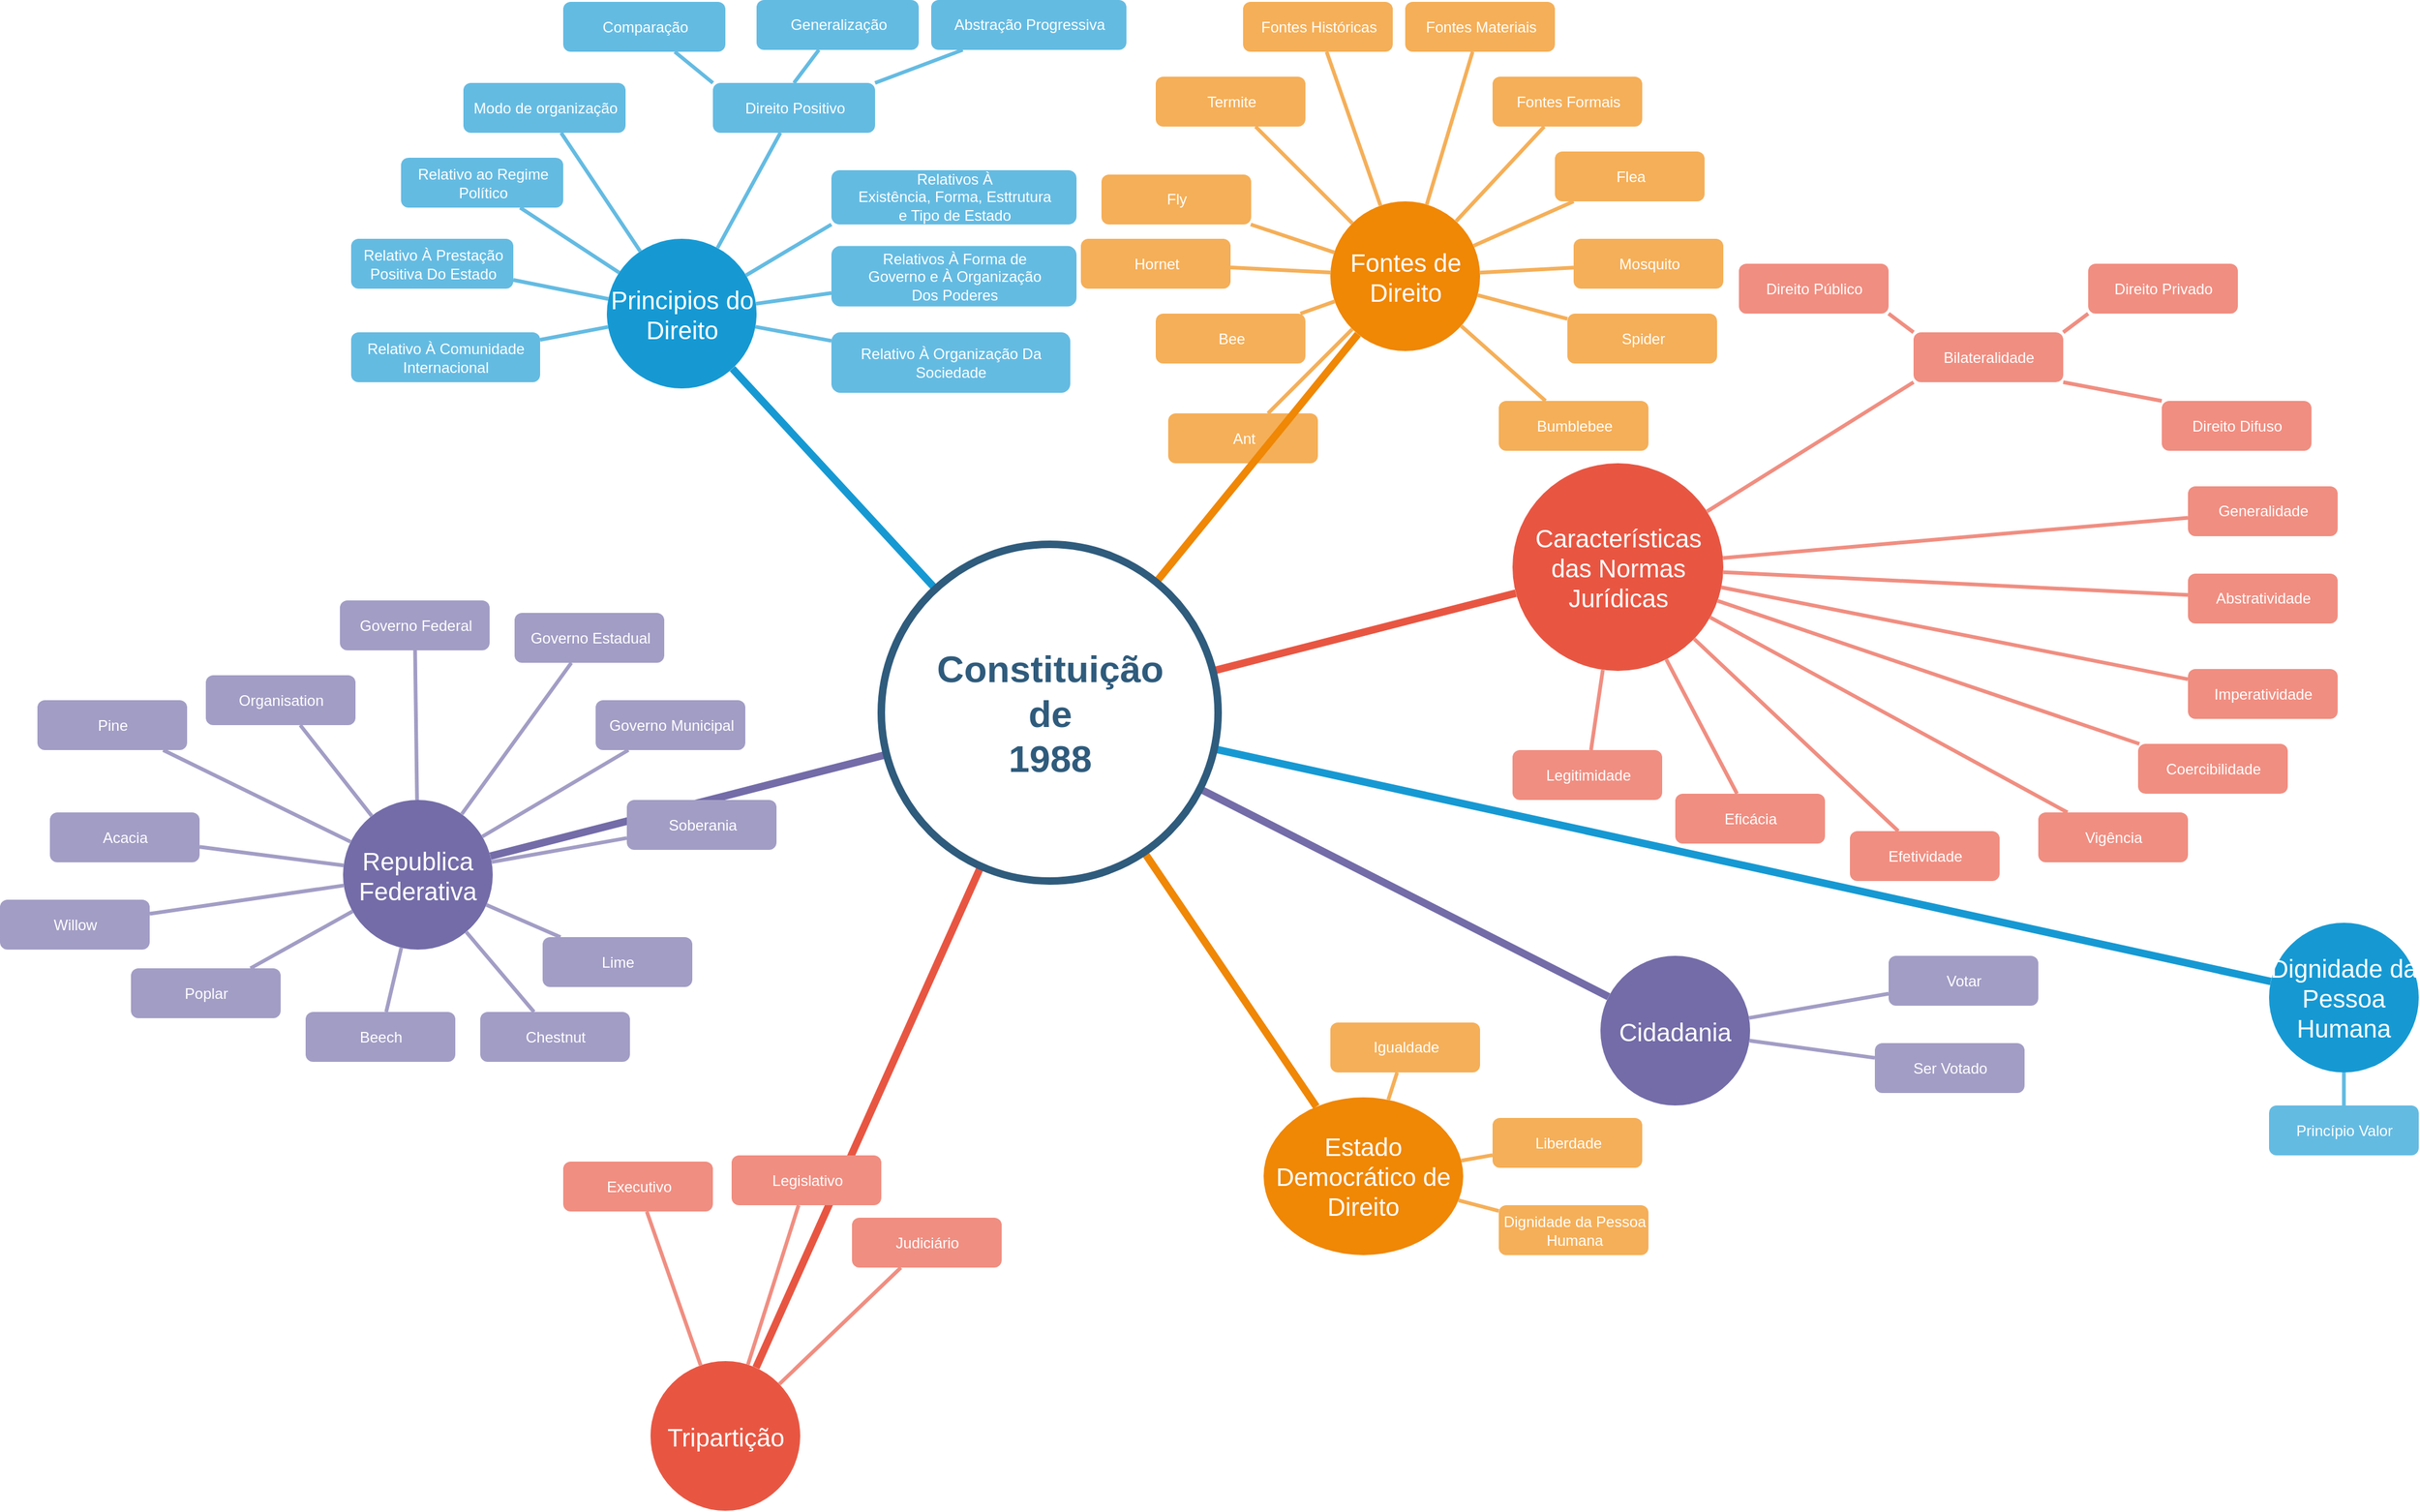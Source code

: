 <mxfile version="14.6.6" type="github">
  <diagram id="6a731a19-8d31-9384-78a2-239565b7b9f0" name="Page-1">
    <mxGraphModel dx="2076" dy="1120" grid="1" gridSize="10" guides="1" tooltips="1" connect="1" arrows="1" fold="1" page="1" pageScale="1" pageWidth="1169" pageHeight="827" background="#ffffff" math="0" shadow="0">
      <root>
        <mxCell id="0" />
        <mxCell id="1" parent="0" />
        <mxCell id="1350" value="&lt;div&gt;Principios do Direito&lt;/div&gt;" style="ellipse;whiteSpace=wrap;html=1;shadow=0;fontFamily=Helvetica;fontSize=20;fontColor=#FFFFFF;align=center;strokeWidth=3;fillColor=#1699D3;strokeColor=none;" parent="1" vertex="1">
          <mxGeometry x="523.5" y="271.5" width="120" height="120" as="geometry" />
        </mxCell>
        <mxCell id="1351" value="&lt;div&gt;Fontes de Direito&lt;/div&gt;" style="ellipse;whiteSpace=wrap;html=1;shadow=0;fontFamily=Helvetica;fontSize=20;fontColor=#FFFFFF;align=center;strokeWidth=3;fillColor=#F08705;strokeColor=none;gradientColor=none;" parent="1" vertex="1">
          <mxGeometry x="1103.5" y="241.5" width="120" height="120" as="geometry" />
        </mxCell>
        <mxCell id="1352" value="Características&lt;br&gt;&lt;div&gt;das Normas &lt;br&gt;&lt;/div&gt;&lt;div&gt;Jurídicas&lt;br&gt;&lt;/div&gt;" style="ellipse;whiteSpace=wrap;html=1;shadow=0;fontFamily=Helvetica;fontSize=20;fontColor=#FFFFFF;align=center;strokeWidth=3;fillColor=#E85642;strokeColor=none;" parent="1" vertex="1">
          <mxGeometry x="1249.5" y="451.5" width="169" height="166.5" as="geometry" />
        </mxCell>
        <mxCell id="1353" value="Dignidade da Pessoa Humana" style="ellipse;whiteSpace=wrap;html=1;shadow=0;fontFamily=Helvetica;fontSize=20;fontColor=#FFFFFF;align=center;strokeWidth=3;fillColor=#1699D3;strokeColor=none;" parent="1" vertex="1">
          <mxGeometry x="1856" y="820" width="120" height="120" as="geometry" />
        </mxCell>
        <mxCell id="1354" value="Cidadania" style="ellipse;whiteSpace=wrap;html=1;shadow=0;fontFamily=Helvetica;fontSize=20;fontColor=#FFFFFF;align=center;strokeWidth=3;fillColor=#736ca8;strokeColor=none;" parent="1" vertex="1">
          <mxGeometry x="1320" y="846.5" width="120" height="120" as="geometry" />
        </mxCell>
        <mxCell id="1355" value="Estado Democrático de Direito" style="ellipse;whiteSpace=wrap;html=1;shadow=0;fontFamily=Helvetica;fontSize=20;fontColor=#FFFFFF;align=center;strokeWidth=3;fillColor=#F08705;strokeColor=none;" parent="1" vertex="1">
          <mxGeometry x="1050" y="960" width="160" height="126.5" as="geometry" />
        </mxCell>
        <mxCell id="1356" value="&lt;div&gt;Tripartição&lt;/div&gt;" style="ellipse;whiteSpace=wrap;html=1;shadow=0;fontFamily=Helvetica;fontSize=20;fontColor=#FFFFFF;align=center;strokeWidth=3;fillColor=#E85642;strokeColor=none;" parent="1" vertex="1">
          <mxGeometry x="558.5" y="1171.5" width="120" height="120" as="geometry" />
        </mxCell>
        <mxCell id="1357" value="Ant" style="rounded=1;fillColor=#f5af58;strokeColor=none;strokeWidth=3;shadow=0;html=1;fontColor=#FFFFFF;" parent="1" vertex="1">
          <mxGeometry x="973.5" y="411.5" width="120" height="40" as="geometry" />
        </mxCell>
        <mxCell id="1358" value="&lt;div&gt;Relativo À Organização Da&lt;/div&gt;&lt;div&gt;Sociedade&lt;br&gt;&lt;/div&gt;" style="rounded=1;fillColor=#64BBE2;strokeColor=none;strokeWidth=3;shadow=0;html=1;fontColor=#FFFFFF;" parent="1" vertex="1">
          <mxGeometry x="703.5" y="346.5" width="191.5" height="48.5" as="geometry" />
        </mxCell>
        <mxCell id="1359" style="endArrow=none;strokeWidth=6;strokeColor=#1699D3;html=1;" parent="1" source="1515" target="1350" edge="1">
          <mxGeometry relative="1" as="geometry" />
        </mxCell>
        <mxCell id="1360" style="endArrow=none;strokeWidth=6;strokeColor=#f08705;html=1;" parent="1" source="1515" target="1351" edge="1">
          <mxGeometry relative="1" as="geometry" />
        </mxCell>
        <mxCell id="1361" style="endArrow=none;strokeWidth=6;strokeColor=#E85642;html=1;" parent="1" source="1515" target="1352" edge="1">
          <mxGeometry relative="1" as="geometry" />
        </mxCell>
        <mxCell id="1362" style="endArrow=none;strokeWidth=6;strokeColor=#1699D3;html=1;" parent="1" source="1515" target="1353" edge="1">
          <mxGeometry relative="1" as="geometry" />
        </mxCell>
        <mxCell id="1363" style="endArrow=none;strokeWidth=6;strokeColor=#736CA8;html=1;" parent="1" source="1515" target="1516" edge="1">
          <mxGeometry relative="1" as="geometry" />
        </mxCell>
        <mxCell id="1364" style="endArrow=none;strokeWidth=6;strokeColor=#736ca8;html=1;" parent="1" source="1515" target="1354" edge="1">
          <mxGeometry relative="1" as="geometry" />
        </mxCell>
        <mxCell id="1365" value="" style="edgeStyle=none;endArrow=none;strokeWidth=6;strokeColor=#F08705;html=1;" parent="1" source="1515" target="1355" edge="1">
          <mxGeometry x="181" y="226.5" width="100" height="100" as="geometry">
            <mxPoint x="181" y="326.5" as="sourcePoint" />
            <mxPoint x="281" y="226.5" as="targetPoint" />
          </mxGeometry>
        </mxCell>
        <mxCell id="1366" value="" style="edgeStyle=none;endArrow=none;strokeWidth=6;strokeColor=#E85642;html=1;" parent="1" source="1515" target="1356" edge="1">
          <mxGeometry x="181" y="226.5" width="100" height="100" as="geometry">
            <mxPoint x="181" y="326.5" as="sourcePoint" />
            <mxPoint x="281" y="226.5" as="targetPoint" />
          </mxGeometry>
        </mxCell>
        <mxCell id="1367" value="&lt;div&gt;Relativos À Forma de&lt;/div&gt;&lt;div&gt;Governo e À Organização&lt;/div&gt;&lt;div&gt;Dos Poderes&lt;br&gt;&lt;/div&gt;" style="rounded=1;fillColor=#64BBE2;strokeColor=none;strokeWidth=3;shadow=0;html=1;fontColor=#FFFFFF;" parent="1" vertex="1">
          <mxGeometry x="703.5" y="277.25" width="196.5" height="48.5" as="geometry" />
        </mxCell>
        <mxCell id="1368" value="&lt;div&gt;Relativo À Comunidade&lt;/div&gt;&lt;div&gt;Internacional&lt;br&gt;&lt;/div&gt;" style="rounded=1;fillColor=#64BBE2;strokeColor=none;strokeWidth=3;shadow=0;html=1;fontColor=#FFFFFF;" parent="1" vertex="1">
          <mxGeometry x="318.5" y="346.5" width="151.5" height="40" as="geometry" />
        </mxCell>
        <mxCell id="1369" value="&lt;div&gt;Relativo À Prestação &lt;br&gt;&lt;/div&gt;&lt;div&gt;Positiva Do Estado&lt;br&gt;&lt;/div&gt;" style="rounded=1;fillColor=#64BBE2;strokeColor=none;strokeWidth=3;shadow=0;html=1;fontColor=#FFFFFF;" parent="1" vertex="1">
          <mxGeometry x="318.5" y="271.5" width="130" height="40" as="geometry" />
        </mxCell>
        <mxCell id="1370" value="&lt;div&gt;Relativo ao Regime&lt;/div&gt;&lt;div&gt;Político&lt;br&gt;&lt;/div&gt;" style="rounded=1;fillColor=#64BBE2;strokeColor=none;strokeWidth=3;shadow=0;html=1;fontColor=#FFFFFF;" parent="1" vertex="1">
          <mxGeometry x="358.5" y="206.5" width="130" height="40" as="geometry" />
        </mxCell>
        <mxCell id="1371" value="Modo de organização" style="rounded=1;fillColor=#64BBE2;strokeColor=none;strokeWidth=3;shadow=0;html=1;fontColor=#FFFFFF;" parent="1" vertex="1">
          <mxGeometry x="408.5" y="146.5" width="130" height="40" as="geometry" />
        </mxCell>
        <mxCell id="1372" value="Abstração Progressiva" style="rounded=1;fillColor=#64BBE2;strokeColor=none;strokeWidth=3;shadow=0;html=1;fontColor=#FFFFFF;" parent="1" vertex="1">
          <mxGeometry x="783.5" y="80" width="156.5" height="40" as="geometry" />
        </mxCell>
        <mxCell id="1373" value="Direito Positivo" style="rounded=1;fillColor=#64BBE2;strokeColor=none;strokeWidth=3;shadow=0;html=1;fontColor=#FFFFFF;" parent="1" vertex="1">
          <mxGeometry x="608.5" y="146.5" width="130" height="40" as="geometry" />
        </mxCell>
        <mxCell id="1374" value="Comparação" style="rounded=1;fillColor=#64BBE2;strokeColor=none;strokeWidth=3;shadow=0;html=1;fontColor=#FFFFFF;" parent="1" vertex="1">
          <mxGeometry x="488.5" y="81.5" width="130" height="40" as="geometry" />
        </mxCell>
        <mxCell id="1375" value="Generalização" style="rounded=1;fillColor=#64BBE2;strokeColor=none;strokeWidth=3;shadow=0;html=1;fontColor=#FFFFFF;" parent="1" vertex="1">
          <mxGeometry x="643.5" y="80" width="130" height="40" as="geometry" />
        </mxCell>
        <mxCell id="1376" value="&lt;div&gt;Relativos À &lt;br&gt;&lt;/div&gt;&lt;div&gt;Existência, Forma, Esttrutura&lt;/div&gt;&lt;div&gt;e Tipo de Estado&lt;br&gt;&lt;/div&gt;" style="rounded=1;fillColor=#64BBE2;strokeColor=none;strokeWidth=3;shadow=0;html=1;fontColor=#FFFFFF;" parent="1" vertex="1">
          <mxGeometry x="703.5" y="216.5" width="196.5" height="43.5" as="geometry" />
        </mxCell>
        <mxCell id="1377" value="" style="edgeStyle=none;endArrow=none;strokeWidth=3;strokeColor=#64BBE2;html=1;entryX=0;entryY=1;entryDx=0;entryDy=0;" parent="1" source="1350" target="1376" edge="1">
          <mxGeometry x="-221.5" y="56.5" width="100" height="100" as="geometry">
            <mxPoint x="-221.5" y="156.5" as="sourcePoint" />
            <mxPoint x="-121.5" y="56.5" as="targetPoint" />
          </mxGeometry>
        </mxCell>
        <mxCell id="1378" value="" style="edgeStyle=none;endArrow=none;strokeWidth=3;strokeColor=#64BBE2;html=1;" parent="1" source="1350" target="1367" edge="1">
          <mxGeometry x="-221.5" y="56.5" width="100" height="100" as="geometry">
            <mxPoint x="-221.5" y="156.5" as="sourcePoint" />
            <mxPoint x="-121.5" y="56.5" as="targetPoint" />
          </mxGeometry>
        </mxCell>
        <mxCell id="1379" value="" style="edgeStyle=none;endArrow=none;strokeWidth=3;strokeColor=#64BBE2;html=1;" parent="1" source="1350" target="1358" edge="1">
          <mxGeometry x="-221.5" y="56.5" width="100" height="100" as="geometry">
            <mxPoint x="-221.5" y="156.5" as="sourcePoint" />
            <mxPoint x="-121.5" y="56.5" as="targetPoint" />
          </mxGeometry>
        </mxCell>
        <mxCell id="1380" value="" style="edgeStyle=none;endArrow=none;strokeWidth=3;strokeColor=#64BBE2;html=1;" parent="1" source="1350" target="1368" edge="1">
          <mxGeometry x="-221.5" y="56.5" width="100" height="100" as="geometry">
            <mxPoint x="-221.5" y="156.5" as="sourcePoint" />
            <mxPoint x="-121.5" y="56.5" as="targetPoint" />
          </mxGeometry>
        </mxCell>
        <mxCell id="1381" value="" style="edgeStyle=none;endArrow=none;strokeWidth=3;strokeColor=#64BBE2;html=1;" parent="1" source="1350" target="1369" edge="1">
          <mxGeometry x="-221.5" y="56.5" width="100" height="100" as="geometry">
            <mxPoint x="-221.5" y="156.5" as="sourcePoint" />
            <mxPoint x="-121.5" y="56.5" as="targetPoint" />
          </mxGeometry>
        </mxCell>
        <mxCell id="1382" value="" style="edgeStyle=none;endArrow=none;strokeWidth=3;strokeColor=#64BBE2;html=1;" parent="1" source="1350" target="1370" edge="1">
          <mxGeometry x="-221.5" y="56.5" width="100" height="100" as="geometry">
            <mxPoint x="-221.5" y="156.5" as="sourcePoint" />
            <mxPoint x="-121.5" y="56.5" as="targetPoint" />
          </mxGeometry>
        </mxCell>
        <mxCell id="1383" value="" style="edgeStyle=none;endArrow=none;strokeWidth=3;strokeColor=#64BBE2;html=1;" parent="1" source="1350" target="1371" edge="1">
          <mxGeometry x="-221.5" y="56.5" width="100" height="100" as="geometry">
            <mxPoint x="-221.5" y="156.5" as="sourcePoint" />
            <mxPoint x="-121.5" y="56.5" as="targetPoint" />
          </mxGeometry>
        </mxCell>
        <mxCell id="1384" value="" style="edgeStyle=none;endArrow=none;strokeWidth=3;strokeColor=#64BBE2;html=1;exitX=1;exitY=0;exitDx=0;exitDy=0;" parent="1" source="1373" target="1372" edge="1">
          <mxGeometry x="-221.5" y="56.5" width="100" height="100" as="geometry">
            <mxPoint x="-221.5" y="156.5" as="sourcePoint" />
            <mxPoint x="-121.5" y="56.5" as="targetPoint" />
          </mxGeometry>
        </mxCell>
        <mxCell id="1385" value="" style="edgeStyle=none;endArrow=none;strokeWidth=3;strokeColor=#64BBE2;html=1;" parent="1" source="1350" target="1373" edge="1">
          <mxGeometry x="-221.5" y="56.5" width="100" height="100" as="geometry">
            <mxPoint x="-221.5" y="156.5" as="sourcePoint" />
            <mxPoint x="-121.5" y="56.5" as="targetPoint" />
          </mxGeometry>
        </mxCell>
        <mxCell id="1386" value="" style="edgeStyle=none;endArrow=none;strokeWidth=3;strokeColor=#64BBE2;html=1;exitX=0;exitY=0;exitDx=0;exitDy=0;" parent="1" source="1373" target="1374" edge="1">
          <mxGeometry x="-221.5" y="56.5" width="100" height="100" as="geometry">
            <mxPoint x="-221.5" y="156.5" as="sourcePoint" />
            <mxPoint x="-121.5" y="56.5" as="targetPoint" />
          </mxGeometry>
        </mxCell>
        <mxCell id="1387" value="" style="edgeStyle=none;endArrow=none;strokeWidth=3;strokeColor=#64BBE2;html=1;exitX=0.5;exitY=0;exitDx=0;exitDy=0;" parent="1" source="1373" target="1375" edge="1">
          <mxGeometry x="-221.5" y="56.5" width="100" height="100" as="geometry">
            <mxPoint x="-221.5" y="156.5" as="sourcePoint" />
            <mxPoint x="-121.5" y="56.5" as="targetPoint" />
          </mxGeometry>
        </mxCell>
        <mxCell id="1388" value="Bee" style="rounded=1;fillColor=#f5af58;strokeColor=none;strokeWidth=3;shadow=0;html=1;fontColor=#FFFFFF;" parent="1" vertex="1">
          <mxGeometry x="963.5" y="331.5" width="120" height="40" as="geometry" />
        </mxCell>
        <mxCell id="1389" value="Hornet" style="rounded=1;fillColor=#f5af58;strokeColor=none;strokeWidth=3;shadow=0;html=1;fontColor=#FFFFFF;" parent="1" vertex="1">
          <mxGeometry x="903.5" y="271.5" width="120" height="40" as="geometry" />
        </mxCell>
        <mxCell id="1390" value="Fly" style="rounded=1;fillColor=#f5af58;strokeColor=none;strokeWidth=3;shadow=0;html=1;fontColor=#FFFFFF;" parent="1" vertex="1">
          <mxGeometry x="920" y="220" width="120" height="40" as="geometry" />
        </mxCell>
        <mxCell id="1391" value="Termite" style="rounded=1;fillColor=#f5af58;strokeColor=none;strokeWidth=3;shadow=0;html=1;fontColor=#FFFFFF;" parent="1" vertex="1">
          <mxGeometry x="963.5" y="141.5" width="120" height="40" as="geometry" />
        </mxCell>
        <mxCell id="1392" value="Fontes Históricas" style="rounded=1;fillColor=#f5af58;strokeColor=none;strokeWidth=3;shadow=0;html=1;fontColor=#FFFFFF;" parent="1" vertex="1">
          <mxGeometry x="1033.5" y="81.5" width="120" height="40" as="geometry" />
        </mxCell>
        <mxCell id="1393" value="&lt;div&gt;Fontes Materiais&lt;/div&gt;" style="rounded=1;fillColor=#f5af58;strokeColor=none;strokeWidth=3;shadow=0;html=1;fontColor=#FFFFFF;" parent="1" vertex="1">
          <mxGeometry x="1163.5" y="81.5" width="120" height="40" as="geometry" />
        </mxCell>
        <mxCell id="1394" value="&lt;div&gt;Fontes Formais&lt;/div&gt;" style="rounded=1;fillColor=#f5af58;strokeColor=none;strokeWidth=3;shadow=0;html=1;fontColor=#FFFFFF;" parent="1" vertex="1">
          <mxGeometry x="1233.5" y="141.5" width="120" height="40" as="geometry" />
        </mxCell>
        <mxCell id="1395" value="Flea" style="rounded=1;fillColor=#f5af58;strokeColor=none;strokeWidth=3;shadow=0;html=1;fontColor=#FFFFFF;" parent="1" vertex="1">
          <mxGeometry x="1283.5" y="201.5" width="120" height="40" as="geometry" />
        </mxCell>
        <mxCell id="1396" value="Mosquito" style="rounded=1;fillColor=#f5af58;strokeColor=none;strokeWidth=3;shadow=0;html=1;fontColor=#FFFFFF;" parent="1" vertex="1">
          <mxGeometry x="1298.5" y="271.5" width="120" height="40" as="geometry" />
        </mxCell>
        <mxCell id="1397" value="Spider" style="rounded=1;fillColor=#f5af58;strokeColor=none;strokeWidth=3;shadow=0;html=1;fontColor=#FFFFFF;" parent="1" vertex="1">
          <mxGeometry x="1293.5" y="331.5" width="120" height="40" as="geometry" />
        </mxCell>
        <mxCell id="1398" value="Bumblebee" style="rounded=1;fillColor=#f5af58;strokeColor=none;strokeWidth=3;shadow=0;html=1;fontColor=#FFFFFF;" parent="1" vertex="1">
          <mxGeometry x="1238.5" y="401.5" width="120" height="40" as="geometry" />
        </mxCell>
        <mxCell id="1399" value="" style="edgeStyle=none;endArrow=none;strokeWidth=3;strokeColor=#F5AF58;html=1;" parent="1" source="1351" target="1357" edge="1">
          <mxGeometry x="3.5" y="21.5" width="100" height="100" as="geometry">
            <mxPoint x="3.5" y="121.5" as="sourcePoint" />
            <mxPoint x="103.5" y="21.5" as="targetPoint" />
          </mxGeometry>
        </mxCell>
        <mxCell id="1400" value="" style="edgeStyle=none;endArrow=none;strokeWidth=3;strokeColor=#F5AF58;html=1;" parent="1" source="1351" target="1388" edge="1">
          <mxGeometry x="3.5" y="21.5" width="100" height="100" as="geometry">
            <mxPoint x="3.5" y="121.5" as="sourcePoint" />
            <mxPoint x="103.5" y="21.5" as="targetPoint" />
          </mxGeometry>
        </mxCell>
        <mxCell id="1401" value="" style="edgeStyle=none;endArrow=none;strokeWidth=3;strokeColor=#F5AF58;html=1;" parent="1" source="1351" target="1389" edge="1">
          <mxGeometry x="3.5" y="21.5" width="100" height="100" as="geometry">
            <mxPoint x="3.5" y="121.5" as="sourcePoint" />
            <mxPoint x="103.5" y="21.5" as="targetPoint" />
          </mxGeometry>
        </mxCell>
        <mxCell id="1402" value="" style="edgeStyle=none;endArrow=none;strokeWidth=3;strokeColor=#F5AF58;html=1;" parent="1" source="1351" target="1390" edge="1">
          <mxGeometry x="3.5" y="21.5" width="100" height="100" as="geometry">
            <mxPoint x="3.5" y="121.5" as="sourcePoint" />
            <mxPoint x="103.5" y="21.5" as="targetPoint" />
          </mxGeometry>
        </mxCell>
        <mxCell id="1403" value="" style="edgeStyle=none;endArrow=none;strokeWidth=3;strokeColor=#F5AF58;html=1;" parent="1" source="1351" target="1391" edge="1">
          <mxGeometry x="3.5" y="21.5" width="100" height="100" as="geometry">
            <mxPoint x="3.5" y="121.5" as="sourcePoint" />
            <mxPoint x="103.5" y="21.5" as="targetPoint" />
          </mxGeometry>
        </mxCell>
        <mxCell id="1404" value="" style="edgeStyle=none;endArrow=none;strokeWidth=3;strokeColor=#F5AF58;html=1;" parent="1" source="1351" target="1392" edge="1">
          <mxGeometry x="3.5" y="21.5" width="100" height="100" as="geometry">
            <mxPoint x="3.5" y="121.5" as="sourcePoint" />
            <mxPoint x="103.5" y="21.5" as="targetPoint" />
          </mxGeometry>
        </mxCell>
        <mxCell id="1405" value="" style="edgeStyle=none;endArrow=none;strokeWidth=3;strokeColor=#F5AF58;html=1;" parent="1" source="1351" target="1393" edge="1">
          <mxGeometry x="3.5" y="21.5" width="100" height="100" as="geometry">
            <mxPoint x="3.5" y="121.5" as="sourcePoint" />
            <mxPoint x="103.5" y="21.5" as="targetPoint" />
          </mxGeometry>
        </mxCell>
        <mxCell id="1406" value="" style="edgeStyle=none;endArrow=none;strokeWidth=3;strokeColor=#F5AF58;html=1;" parent="1" source="1351" target="1394" edge="1">
          <mxGeometry x="3.5" y="21.5" width="100" height="100" as="geometry">
            <mxPoint x="3.5" y="121.5" as="sourcePoint" />
            <mxPoint x="103.5" y="21.5" as="targetPoint" />
          </mxGeometry>
        </mxCell>
        <mxCell id="1407" value="" style="edgeStyle=none;endArrow=none;strokeWidth=3;strokeColor=#F5AF58;html=1;" parent="1" source="1351" target="1395" edge="1">
          <mxGeometry x="3.5" y="21.5" width="100" height="100" as="geometry">
            <mxPoint x="3.5" y="121.5" as="sourcePoint" />
            <mxPoint x="103.5" y="21.5" as="targetPoint" />
          </mxGeometry>
        </mxCell>
        <mxCell id="1408" value="" style="edgeStyle=none;endArrow=none;strokeWidth=3;strokeColor=#F5AF58;html=1;" parent="1" source="1351" target="1396" edge="1">
          <mxGeometry x="3.5" y="21.5" width="100" height="100" as="geometry">
            <mxPoint x="3.5" y="121.5" as="sourcePoint" />
            <mxPoint x="103.5" y="21.5" as="targetPoint" />
          </mxGeometry>
        </mxCell>
        <mxCell id="1409" value="" style="edgeStyle=none;endArrow=none;strokeWidth=3;strokeColor=#F5AF58;html=1;" parent="1" source="1351" target="1397" edge="1">
          <mxGeometry x="3.5" y="21.5" width="100" height="100" as="geometry">
            <mxPoint x="3.5" y="121.5" as="sourcePoint" />
            <mxPoint x="103.5" y="21.5" as="targetPoint" />
          </mxGeometry>
        </mxCell>
        <mxCell id="1410" value="" style="edgeStyle=none;endArrow=none;strokeWidth=3;strokeColor=#F5AF58;html=1;" parent="1" source="1351" target="1398" edge="1">
          <mxGeometry x="3.5" y="21.5" width="100" height="100" as="geometry">
            <mxPoint x="3.5" y="121.5" as="sourcePoint" />
            <mxPoint x="103.5" y="21.5" as="targetPoint" />
          </mxGeometry>
        </mxCell>
        <mxCell id="1411" value="Imperatividade" style="rounded=1;fillColor=#f08e81;strokeColor=none;strokeWidth=3;shadow=0;html=1;fontColor=#FFFFFF;" parent="1" vertex="1">
          <mxGeometry x="1791" y="616.5" width="120" height="40" as="geometry" />
        </mxCell>
        <mxCell id="1412" value="Coercibilidade" style="rounded=1;fillColor=#f08e81;strokeColor=none;strokeWidth=3;shadow=0;html=1;fontColor=#FFFFFF;" parent="1" vertex="1">
          <mxGeometry x="1751" y="676.5" width="120" height="40" as="geometry" />
        </mxCell>
        <mxCell id="1413" value="Legitimidade" style="rounded=1;fillColor=#f08e81;strokeColor=none;strokeWidth=3;shadow=0;html=1;fontColor=#FFFFFF;" parent="1" vertex="1">
          <mxGeometry x="1249.5" y="681.5" width="120" height="40" as="geometry" />
        </mxCell>
        <mxCell id="1414" value="Efetividade" style="rounded=1;fillColor=#f08e81;strokeColor=none;strokeWidth=3;shadow=0;html=1;fontColor=#FFFFFF;" parent="1" vertex="1">
          <mxGeometry x="1520" y="746.5" width="120" height="40" as="geometry" />
        </mxCell>
        <mxCell id="1415" value="Vigência" style="rounded=1;fillColor=#f08e81;strokeColor=none;strokeWidth=3;shadow=0;html=1;fontColor=#FFFFFF;" parent="1" vertex="1">
          <mxGeometry x="1671" y="731.5" width="120" height="40" as="geometry" />
        </mxCell>
        <mxCell id="1416" value="Direito Difuso" style="rounded=1;fillColor=#f08e81;strokeColor=none;strokeWidth=3;shadow=0;html=1;fontColor=#FFFFFF;" parent="1" vertex="1">
          <mxGeometry x="1770" y="401.5" width="120" height="40" as="geometry" />
        </mxCell>
        <mxCell id="1417" value="&lt;div&gt;Bilateralidade&lt;/div&gt;" style="rounded=1;fillColor=#f08e81;strokeColor=none;strokeWidth=3;shadow=0;html=1;fontColor=#FFFFFF;" parent="1" vertex="1">
          <mxGeometry x="1571" y="346.5" width="120" height="40" as="geometry" />
        </mxCell>
        <mxCell id="1418" value="&lt;div&gt;Direito Privado&lt;/div&gt;" style="rounded=1;fillColor=#f08e81;strokeColor=none;strokeWidth=3;shadow=0;html=1;fontColor=#FFFFFF;" parent="1" vertex="1">
          <mxGeometry x="1711" y="291.5" width="120" height="40" as="geometry" />
        </mxCell>
        <mxCell id="1419" value="&lt;div&gt;Direito Público&lt;/div&gt;" style="rounded=1;fillColor=#f08e81;strokeColor=none;strokeWidth=3;shadow=0;html=1;fontColor=#FFFFFF;" parent="1" vertex="1">
          <mxGeometry x="1431" y="291.5" width="120" height="40" as="geometry" />
        </mxCell>
        <mxCell id="1420" value="Eficácia" style="rounded=1;fillColor=#f08e81;strokeColor=none;strokeWidth=3;shadow=0;html=1;fontColor=#FFFFFF;" parent="1" vertex="1">
          <mxGeometry x="1380" y="716.5" width="120" height="40" as="geometry" />
        </mxCell>
        <mxCell id="1421" value="Generalidade" style="rounded=1;fillColor=#f08e81;strokeColor=none;strokeWidth=3;shadow=0;html=1;fontColor=#FFFFFF;" parent="1" vertex="1">
          <mxGeometry x="1791" y="470" width="120" height="40" as="geometry" />
        </mxCell>
        <mxCell id="1422" value="Abstratividade" style="rounded=1;fillColor=#f08e81;strokeColor=none;strokeWidth=3;shadow=0;html=1;fontColor=#FFFFFF;" parent="1" vertex="1">
          <mxGeometry x="1791" y="540" width="120" height="40" as="geometry" />
        </mxCell>
        <mxCell id="1423" value="" style="edgeStyle=none;endArrow=none;strokeWidth=3;strokeColor=#F08E81;html=1;" parent="1" source="1352" target="1411" edge="1">
          <mxGeometry x="31" y="106.5" width="100" height="100" as="geometry">
            <mxPoint x="31" y="206.5" as="sourcePoint" />
            <mxPoint x="131" y="106.5" as="targetPoint" />
          </mxGeometry>
        </mxCell>
        <mxCell id="1424" value="" style="edgeStyle=none;endArrow=none;strokeWidth=3;strokeColor=#F08E81;html=1;" parent="1" source="1352" target="1413" edge="1">
          <mxGeometry x="31" y="106.5" width="100" height="100" as="geometry">
            <mxPoint x="31" y="206.5" as="sourcePoint" />
            <mxPoint x="131" y="106.5" as="targetPoint" />
          </mxGeometry>
        </mxCell>
        <mxCell id="1425" value="" style="edgeStyle=none;endArrow=none;strokeWidth=3;strokeColor=#F08E81;html=1;" parent="1" source="1352" target="1414" edge="1">
          <mxGeometry x="31" y="106.5" width="100" height="100" as="geometry">
            <mxPoint x="31" y="206.5" as="sourcePoint" />
            <mxPoint x="131" y="106.5" as="targetPoint" />
          </mxGeometry>
        </mxCell>
        <mxCell id="1426" value="" style="edgeStyle=none;endArrow=none;strokeWidth=3;strokeColor=#F08E81;html=1;" parent="1" source="1352" target="1415" edge="1">
          <mxGeometry x="31" y="106.5" width="100" height="100" as="geometry">
            <mxPoint x="31" y="206.5" as="sourcePoint" />
            <mxPoint x="131" y="106.5" as="targetPoint" />
          </mxGeometry>
        </mxCell>
        <mxCell id="1427" value="" style="edgeStyle=none;endArrow=none;strokeWidth=3;strokeColor=#F08E81;html=1;entryX=0;entryY=0;entryDx=0;entryDy=0;exitX=1;exitY=1;exitDx=0;exitDy=0;" parent="1" source="1417" target="1416" edge="1">
          <mxGeometry x="31" y="106.5" width="100" height="100" as="geometry">
            <mxPoint x="31" y="206.5" as="sourcePoint" />
            <mxPoint x="131" y="106.5" as="targetPoint" />
          </mxGeometry>
        </mxCell>
        <mxCell id="1428" value="" style="edgeStyle=none;endArrow=none;strokeWidth=3;strokeColor=#F08E81;html=1;entryX=0;entryY=1;entryDx=0;entryDy=0;" parent="1" source="1352" target="1417" edge="1">
          <mxGeometry x="31" y="106.5" width="100" height="100" as="geometry">
            <mxPoint x="31" y="206.5" as="sourcePoint" />
            <mxPoint x="131" y="106.5" as="targetPoint" />
          </mxGeometry>
        </mxCell>
        <mxCell id="1429" value="" style="edgeStyle=none;endArrow=none;strokeWidth=3;strokeColor=#F08E81;html=1;entryX=0;entryY=1;entryDx=0;entryDy=0;exitX=1;exitY=0;exitDx=0;exitDy=0;" parent="1" source="1417" target="1418" edge="1">
          <mxGeometry x="31" y="106.5" width="100" height="100" as="geometry">
            <mxPoint x="31" y="206.5" as="sourcePoint" />
            <mxPoint x="131" y="106.5" as="targetPoint" />
          </mxGeometry>
        </mxCell>
        <mxCell id="1430" value="" style="edgeStyle=none;endArrow=none;strokeWidth=3;strokeColor=#F08E81;html=1;exitX=0;exitY=0;exitDx=0;exitDy=0;entryX=1;entryY=1;entryDx=0;entryDy=0;" parent="1" source="1417" target="1419" edge="1">
          <mxGeometry x="31" y="106.5" width="100" height="100" as="geometry">
            <mxPoint x="31" y="206.5" as="sourcePoint" />
            <mxPoint x="131" y="106.5" as="targetPoint" />
          </mxGeometry>
        </mxCell>
        <mxCell id="1431" value="" style="edgeStyle=none;endArrow=none;strokeWidth=3;strokeColor=#F08E81;html=1;" parent="1" source="1352" target="1412" edge="1">
          <mxGeometry x="31" y="106.5" width="100" height="100" as="geometry">
            <mxPoint x="31" y="206.5" as="sourcePoint" />
            <mxPoint x="131" y="106.5" as="targetPoint" />
            <Array as="points" />
          </mxGeometry>
        </mxCell>
        <mxCell id="1432" value="" style="edgeStyle=none;endArrow=none;strokeWidth=3;strokeColor=#F08E81;html=1;" parent="1" source="1352" target="1422" edge="1">
          <mxGeometry x="31" y="106.5" width="100" height="100" as="geometry">
            <mxPoint x="31" y="206.5" as="sourcePoint" />
            <mxPoint x="131" y="106.5" as="targetPoint" />
          </mxGeometry>
        </mxCell>
        <mxCell id="1433" value="" style="edgeStyle=none;endArrow=none;strokeWidth=3;strokeColor=#F08E81;html=1;" parent="1" source="1352" target="1421" edge="1">
          <mxGeometry x="31" y="106.5" width="100" height="100" as="geometry">
            <mxPoint x="31" y="206.5" as="sourcePoint" />
            <mxPoint x="131" y="106.5" as="targetPoint" />
          </mxGeometry>
        </mxCell>
        <mxCell id="1434" value="" style="edgeStyle=none;endArrow=none;strokeWidth=3;strokeColor=#F08E81;html=1;" parent="1" source="1352" target="1420" edge="1">
          <mxGeometry x="31" y="106.5" width="100" height="100" as="geometry">
            <mxPoint x="31" y="206.5" as="sourcePoint" />
            <mxPoint x="131" y="106.5" as="targetPoint" />
          </mxGeometry>
        </mxCell>
        <mxCell id="1435" value="Princípio Valor" style="rounded=1;fillColor=#64BBE2;strokeColor=none;strokeWidth=3;shadow=0;html=1;fontColor=#FFFFFF;" parent="1" vertex="1">
          <mxGeometry x="1856" y="966.5" width="120" height="40" as="geometry" />
        </mxCell>
        <mxCell id="1446" value="" style="edgeStyle=none;endArrow=none;strokeWidth=3;strokeColor=#64BBE2;html=1;" parent="1" source="1353" target="1435" edge="1">
          <mxGeometry x="-24" y="196.5" width="100" height="100" as="geometry">
            <mxPoint x="-24" y="296.5" as="sourcePoint" />
            <mxPoint x="76" y="196.5" as="targetPoint" />
          </mxGeometry>
        </mxCell>
        <mxCell id="1457" value="Votar" style="rounded=1;fillColor=#a29dc5;strokeColor=none;strokeWidth=3;shadow=0;html=1;fontColor=#FFFFFF;" parent="1" vertex="1">
          <mxGeometry x="1551" y="846.5" width="120" height="40" as="geometry" />
        </mxCell>
        <mxCell id="1459" value="Ser Votado" style="rounded=1;fillColor=#a29dc5;strokeColor=none;strokeWidth=3;shadow=0;html=1;fontColor=#FFFFFF;" parent="1" vertex="1">
          <mxGeometry x="1540" y="916.5" width="120" height="40" as="geometry" />
        </mxCell>
        <mxCell id="1467" value="" style="edgeStyle=none;endArrow=none;strokeWidth=3;strokeColor=#A29DC5;html=1;" parent="1" source="1354" target="1457" edge="1">
          <mxGeometry x="251" y="-103.5" width="100" height="100" as="geometry">
            <mxPoint x="251" y="-3.5" as="sourcePoint" />
            <mxPoint x="351" y="-103.5" as="targetPoint" />
          </mxGeometry>
        </mxCell>
        <mxCell id="1468" value="&lt;div&gt;Dignidade da Pessoa&lt;/div&gt;&lt;div&gt; Humana&lt;/div&gt;" style="rounded=1;fillColor=#f5af58;strokeColor=none;strokeWidth=3;shadow=0;html=1;fontColor=#FFFFFF;" parent="1" vertex="1">
          <mxGeometry x="1238.5" y="1046.5" width="120" height="40" as="geometry" />
        </mxCell>
        <mxCell id="1477" value="Igualdade" style="rounded=1;fillColor=#f5af58;strokeColor=none;strokeWidth=3;shadow=0;html=1;fontColor=#FFFFFF;" parent="1" vertex="1">
          <mxGeometry x="1103.5" y="900" width="120" height="40" as="geometry" />
        </mxCell>
        <mxCell id="1478" value="Liberdade" style="rounded=1;fillColor=#f5af58;strokeColor=none;strokeWidth=3;shadow=0;html=1;fontColor=#FFFFFF;" parent="1" vertex="1">
          <mxGeometry x="1233.5" y="976.5" width="120" height="40" as="geometry" />
        </mxCell>
        <mxCell id="1479" value="" style="edgeStyle=none;endArrow=none;strokeWidth=3;strokeColor=#F5AF58;html=1;" parent="1" source="1355" target="1478" edge="1">
          <mxGeometry x="243.5" y="39" width="100" height="100" as="geometry">
            <mxPoint x="243.5" y="139" as="sourcePoint" />
            <mxPoint x="343.5" y="39" as="targetPoint" />
          </mxGeometry>
        </mxCell>
        <mxCell id="1480" value="" style="edgeStyle=none;endArrow=none;strokeWidth=3;strokeColor=#F5AF58;html=1;" parent="1" source="1355" target="1468" edge="1">
          <mxGeometry x="243.5" y="39" width="100" height="100" as="geometry">
            <mxPoint x="243.5" y="139" as="sourcePoint" />
            <mxPoint x="343.5" y="39" as="targetPoint" />
          </mxGeometry>
        </mxCell>
        <mxCell id="1489" value="" style="edgeStyle=none;endArrow=none;strokeWidth=3;strokeColor=#F5AF58;html=1;" parent="1" source="1355" target="1477" edge="1">
          <mxGeometry x="243.5" y="39" width="100" height="100" as="geometry">
            <mxPoint x="243.5" y="139" as="sourcePoint" />
            <mxPoint x="343.5" y="39" as="targetPoint" />
          </mxGeometry>
        </mxCell>
        <mxCell id="1490" value="Legislativo" style="rounded=1;fillColor=#f08e81;strokeColor=none;strokeWidth=3;shadow=0;html=1;fontColor=#FFFFFF;" parent="1" vertex="1">
          <mxGeometry x="623.5" y="1006.5" width="120" height="40" as="geometry" />
        </mxCell>
        <mxCell id="1491" value="Executivo" style="rounded=1;fillColor=#f08e81;strokeColor=none;strokeWidth=3;shadow=0;html=1;fontColor=#FFFFFF;" parent="1" vertex="1">
          <mxGeometry x="488.5" y="1011.5" width="120" height="40" as="geometry" />
        </mxCell>
        <mxCell id="1492" value="Judiciário" style="rounded=1;fillColor=#f08e81;strokeColor=none;strokeWidth=3;shadow=0;html=1;fontColor=#FFFFFF;" parent="1" vertex="1">
          <mxGeometry x="720" y="1056.5" width="120" height="40" as="geometry" />
        </mxCell>
        <mxCell id="1503" value="" style="edgeStyle=none;endArrow=none;strokeWidth=3;strokeColor=#F08E81;html=1;" parent="1" source="1356" target="1490" edge="1">
          <mxGeometry x="188.5" y="51.5" width="100" height="100" as="geometry">
            <mxPoint x="188.5" y="151.5" as="sourcePoint" />
            <mxPoint x="288.5" y="51.5" as="targetPoint" />
          </mxGeometry>
        </mxCell>
        <mxCell id="1504" value="" style="edgeStyle=none;endArrow=none;strokeWidth=3;strokeColor=#F08E81;html=1;" parent="1" source="1356" target="1491" edge="1">
          <mxGeometry x="188.5" y="51.5" width="100" height="100" as="geometry">
            <mxPoint x="188.5" y="151.5" as="sourcePoint" />
            <mxPoint x="288.5" y="51.5" as="targetPoint" />
          </mxGeometry>
        </mxCell>
        <mxCell id="1505" value="" style="edgeStyle=none;endArrow=none;strokeWidth=3;strokeColor=#F08E81;html=1;" parent="1" source="1356" target="1492" edge="1">
          <mxGeometry x="188.5" y="51.5" width="100" height="100" as="geometry">
            <mxPoint x="188.5" y="151.5" as="sourcePoint" />
            <mxPoint x="288.5" y="51.5" as="targetPoint" />
          </mxGeometry>
        </mxCell>
        <mxCell id="1514" style="edgeStyle=orthogonalEdgeStyle;rounded=0;html=1;exitX=0.75;exitY=0;entryX=0.75;entryY=0;startArrow=none;startFill=0;endArrow=block;endFill=1;jettySize=auto;orthogonalLoop=1;strokeColor=#12aab5;strokeWidth=6;fontSize=20;fontColor=#2F5B7C;" parent="1" source="1414" target="1414" edge="1">
          <mxGeometry relative="1" as="geometry" />
        </mxCell>
        <mxCell id="1515" value="&lt;div&gt;Constituição&lt;/div&gt;&lt;div&gt;de&lt;/div&gt;&lt;div&gt;1988&lt;br&gt;&lt;/div&gt;" style="ellipse;whiteSpace=wrap;html=1;shadow=0;fontFamily=Helvetica;fontSize=30;fontColor=#2F5B7C;align=center;strokeColor=#2F5B7C;strokeWidth=6;fillColor=#FFFFFF;fontStyle=1;gradientColor=none;" parent="1" vertex="1">
          <mxGeometry x="743.5" y="516.5" width="270" height="270" as="geometry" />
        </mxCell>
        <mxCell id="1516" value="Republica Federativa" style="ellipse;whiteSpace=wrap;html=1;shadow=0;fontFamily=Helvetica;fontSize=20;fontColor=#FFFFFF;align=center;strokeWidth=3;fillColor=#736ca8;strokeColor=none;" parent="1" vertex="1">
          <mxGeometry x="312" y="721.5" width="120" height="120" as="geometry" />
        </mxCell>
        <mxCell id="1517" value="Organisation" style="rounded=1;fillColor=#a29dc5;strokeColor=none;strokeWidth=3;shadow=0;html=1;fontColor=#FFFFFF;" parent="1" vertex="1">
          <mxGeometry x="202" y="621.5" width="120" height="40" as="geometry" />
        </mxCell>
        <mxCell id="1518" value="Governo Federal" style="rounded=1;fillColor=#a29dc5;strokeColor=none;strokeWidth=3;shadow=0;html=1;fontColor=#FFFFFF;" parent="1" vertex="1">
          <mxGeometry x="309.5" y="561.5" width="120" height="40" as="geometry" />
        </mxCell>
        <mxCell id="1519" value="Governo Estadual" style="rounded=1;fillColor=#a29dc5;strokeColor=none;strokeWidth=3;shadow=0;html=1;fontColor=#FFFFFF;" parent="1" vertex="1">
          <mxGeometry x="449.5" y="571.5" width="120" height="40" as="geometry" />
        </mxCell>
        <mxCell id="1520" value="Governo Municipal" style="rounded=1;fillColor=#a29dc5;strokeColor=none;strokeWidth=3;shadow=0;html=1;fontColor=#FFFFFF;" parent="1" vertex="1">
          <mxGeometry x="514.5" y="641.5" width="120" height="40" as="geometry" />
        </mxCell>
        <mxCell id="1521" value="&lt;div&gt;Soberania&lt;/div&gt;" style="rounded=1;fillColor=#a29dc5;strokeColor=none;strokeWidth=3;shadow=0;html=1;fontColor=#FFFFFF;" parent="1" vertex="1">
          <mxGeometry x="539.5" y="721.5" width="120" height="40" as="geometry" />
        </mxCell>
        <mxCell id="1522" value="Pine" style="rounded=1;fillColor=#a29dc5;strokeColor=none;strokeWidth=3;shadow=0;html=1;fontColor=#FFFFFF;" parent="1" vertex="1">
          <mxGeometry x="67" y="641.5" width="120" height="40" as="geometry" />
        </mxCell>
        <mxCell id="1523" value="Lime" style="rounded=1;fillColor=#a29dc5;strokeColor=none;strokeWidth=3;shadow=0;html=1;fontColor=#FFFFFF;" parent="1" vertex="1">
          <mxGeometry x="472" y="831.5" width="120" height="40" as="geometry" />
        </mxCell>
        <mxCell id="1524" value="Chestnut" style="rounded=1;fillColor=#a29dc5;strokeColor=none;strokeWidth=3;shadow=0;html=1;fontColor=#FFFFFF;" parent="1" vertex="1">
          <mxGeometry x="422" y="891.5" width="120" height="40" as="geometry" />
        </mxCell>
        <mxCell id="1525" value="Beech" style="rounded=1;fillColor=#a29dc5;strokeColor=none;strokeWidth=3;shadow=0;html=1;fontColor=#FFFFFF;" parent="1" vertex="1">
          <mxGeometry x="282" y="891.5" width="120" height="40" as="geometry" />
        </mxCell>
        <mxCell id="1526" value="Poplar" style="rounded=1;fillColor=#a29dc5;strokeColor=none;strokeWidth=3;shadow=0;html=1;fontColor=#FFFFFF;" parent="1" vertex="1">
          <mxGeometry x="142" y="856.5" width="120" height="40" as="geometry" />
        </mxCell>
        <mxCell id="1527" value="Willow" style="rounded=1;fillColor=#a29dc5;strokeColor=none;strokeWidth=3;shadow=0;html=1;fontColor=#FFFFFF;" parent="1" vertex="1">
          <mxGeometry x="37" y="801.5" width="120" height="40" as="geometry" />
        </mxCell>
        <mxCell id="1528" value="" style="edgeStyle=none;endArrow=none;strokeWidth=3;strokeColor=#A29DC5;html=1;" parent="1" source="1516" target="1517" edge="1">
          <mxGeometry x="-1498" y="-303.5" width="100" height="100" as="geometry">
            <mxPoint x="-1498" y="-203.5" as="sourcePoint" />
            <mxPoint x="-1398" y="-303.5" as="targetPoint" />
          </mxGeometry>
        </mxCell>
        <mxCell id="1529" value="Acacia" style="rounded=1;fillColor=#a29dc5;strokeColor=none;strokeWidth=3;shadow=0;html=1;fontColor=#FFFFFF;" parent="1" vertex="1">
          <mxGeometry x="77" y="731.5" width="120" height="40" as="geometry" />
        </mxCell>
        <mxCell id="1530" value="" style="edgeStyle=none;endArrow=none;strokeWidth=3;strokeColor=#A29DC5;html=1;" parent="1" source="1516" target="1518" edge="1">
          <mxGeometry x="-1498" y="-303.5" width="100" height="100" as="geometry">
            <mxPoint x="-1498" y="-203.5" as="sourcePoint" />
            <mxPoint x="-1398" y="-303.5" as="targetPoint" />
          </mxGeometry>
        </mxCell>
        <mxCell id="1531" value="" style="edgeStyle=none;endArrow=none;strokeWidth=3;strokeColor=#A29DC5;html=1;" parent="1" source="1516" target="1519" edge="1">
          <mxGeometry x="-1498" y="-303.5" width="100" height="100" as="geometry">
            <mxPoint x="-1498" y="-203.5" as="sourcePoint" />
            <mxPoint x="-1398" y="-303.5" as="targetPoint" />
          </mxGeometry>
        </mxCell>
        <mxCell id="1532" value="" style="edgeStyle=none;endArrow=none;strokeWidth=3;strokeColor=#A29DC5;html=1;" parent="1" source="1516" target="1520" edge="1">
          <mxGeometry x="-1498" y="-303.5" width="100" height="100" as="geometry">
            <mxPoint x="-1498" y="-203.5" as="sourcePoint" />
            <mxPoint x="-1398" y="-303.5" as="targetPoint" />
          </mxGeometry>
        </mxCell>
        <mxCell id="1533" value="" style="edgeStyle=none;endArrow=none;strokeWidth=3;strokeColor=#A29DC5;html=1;" parent="1" source="1516" target="1521" edge="1">
          <mxGeometry x="-1498" y="-303.5" width="100" height="100" as="geometry">
            <mxPoint x="-1498" y="-203.5" as="sourcePoint" />
            <mxPoint x="-1398" y="-303.5" as="targetPoint" />
          </mxGeometry>
        </mxCell>
        <mxCell id="1534" value="" style="edgeStyle=none;endArrow=none;strokeWidth=3;strokeColor=#A29DC5;html=1;" parent="1" source="1516" target="1522" edge="1">
          <mxGeometry x="-1498" y="-303.5" width="100" height="100" as="geometry">
            <mxPoint x="-1498" y="-203.5" as="sourcePoint" />
            <mxPoint x="-1398" y="-303.5" as="targetPoint" />
          </mxGeometry>
        </mxCell>
        <mxCell id="1535" value="" style="edgeStyle=none;endArrow=none;strokeWidth=3;strokeColor=#A29DC5;html=1;" parent="1" source="1516" target="1523" edge="1">
          <mxGeometry x="-1498" y="-303.5" width="100" height="100" as="geometry">
            <mxPoint x="-1498" y="-203.5" as="sourcePoint" />
            <mxPoint x="-1398" y="-303.5" as="targetPoint" />
          </mxGeometry>
        </mxCell>
        <mxCell id="1536" value="" style="edgeStyle=none;endArrow=none;strokeWidth=3;strokeColor=#A29DC5;html=1;" parent="1" source="1516" target="1524" edge="1">
          <mxGeometry x="-1498" y="-303.5" width="100" height="100" as="geometry">
            <mxPoint x="-1498" y="-203.5" as="sourcePoint" />
            <mxPoint x="-1398" y="-303.5" as="targetPoint" />
          </mxGeometry>
        </mxCell>
        <mxCell id="1537" value="" style="edgeStyle=none;endArrow=none;strokeWidth=3;strokeColor=#A29DC5;html=1;" parent="1" source="1516" target="1525" edge="1">
          <mxGeometry x="-1498" y="-303.5" width="100" height="100" as="geometry">
            <mxPoint x="-1498" y="-203.5" as="sourcePoint" />
            <mxPoint x="-1398" y="-303.5" as="targetPoint" />
          </mxGeometry>
        </mxCell>
        <mxCell id="1538" value="" style="edgeStyle=none;endArrow=none;strokeWidth=3;strokeColor=#A29DC5;html=1;" parent="1" source="1516" target="1526" edge="1">
          <mxGeometry x="-1498" y="-303.5" width="100" height="100" as="geometry">
            <mxPoint x="-1498" y="-203.5" as="sourcePoint" />
            <mxPoint x="-1398" y="-303.5" as="targetPoint" />
          </mxGeometry>
        </mxCell>
        <mxCell id="1539" value="" style="edgeStyle=none;endArrow=none;strokeWidth=3;strokeColor=#A29DC5;html=1;" parent="1" source="1516" target="1527" edge="1">
          <mxGeometry x="-1498" y="-303.5" width="100" height="100" as="geometry">
            <mxPoint x="-1498" y="-203.5" as="sourcePoint" />
            <mxPoint x="-1398" y="-303.5" as="targetPoint" />
          </mxGeometry>
        </mxCell>
        <mxCell id="1540" value="" style="edgeStyle=none;endArrow=none;strokeWidth=3;strokeColor=#A29DC5;html=1;" parent="1" source="1516" target="1529" edge="1">
          <mxGeometry x="-1498" y="-303.5" width="100" height="100" as="geometry">
            <mxPoint x="-1498" y="-203.5" as="sourcePoint" />
            <mxPoint x="-1398" y="-303.5" as="targetPoint" />
          </mxGeometry>
        </mxCell>
        <mxCell id="1541" value="" style="edgeStyle=none;endArrow=none;strokeWidth=3;strokeColor=#A29DC5;html=1;" parent="1" source="1354" target="1459" edge="1">
          <mxGeometry x="-1174" y="-408.5" width="100" height="100" as="geometry">
            <mxPoint x="-1174" y="-308.5" as="sourcePoint" />
            <mxPoint x="-1074" y="-408.5" as="targetPoint" />
          </mxGeometry>
        </mxCell>
        <mxCell id="1542" style="edgeStyle=none;rounded=0;html=1;exitX=0.5;exitY=1;endArrow=none;endFill=0;jettySize=auto;orthogonalLoop=1;strokeColor=#736CA8;strokeWidth=2;fillColor=#64bbe2;fontSize=20;fontColor=#23445D;" parent="1" source="1529" target="1529" edge="1">
          <mxGeometry relative="1" as="geometry" />
        </mxCell>
      </root>
    </mxGraphModel>
  </diagram>
</mxfile>
